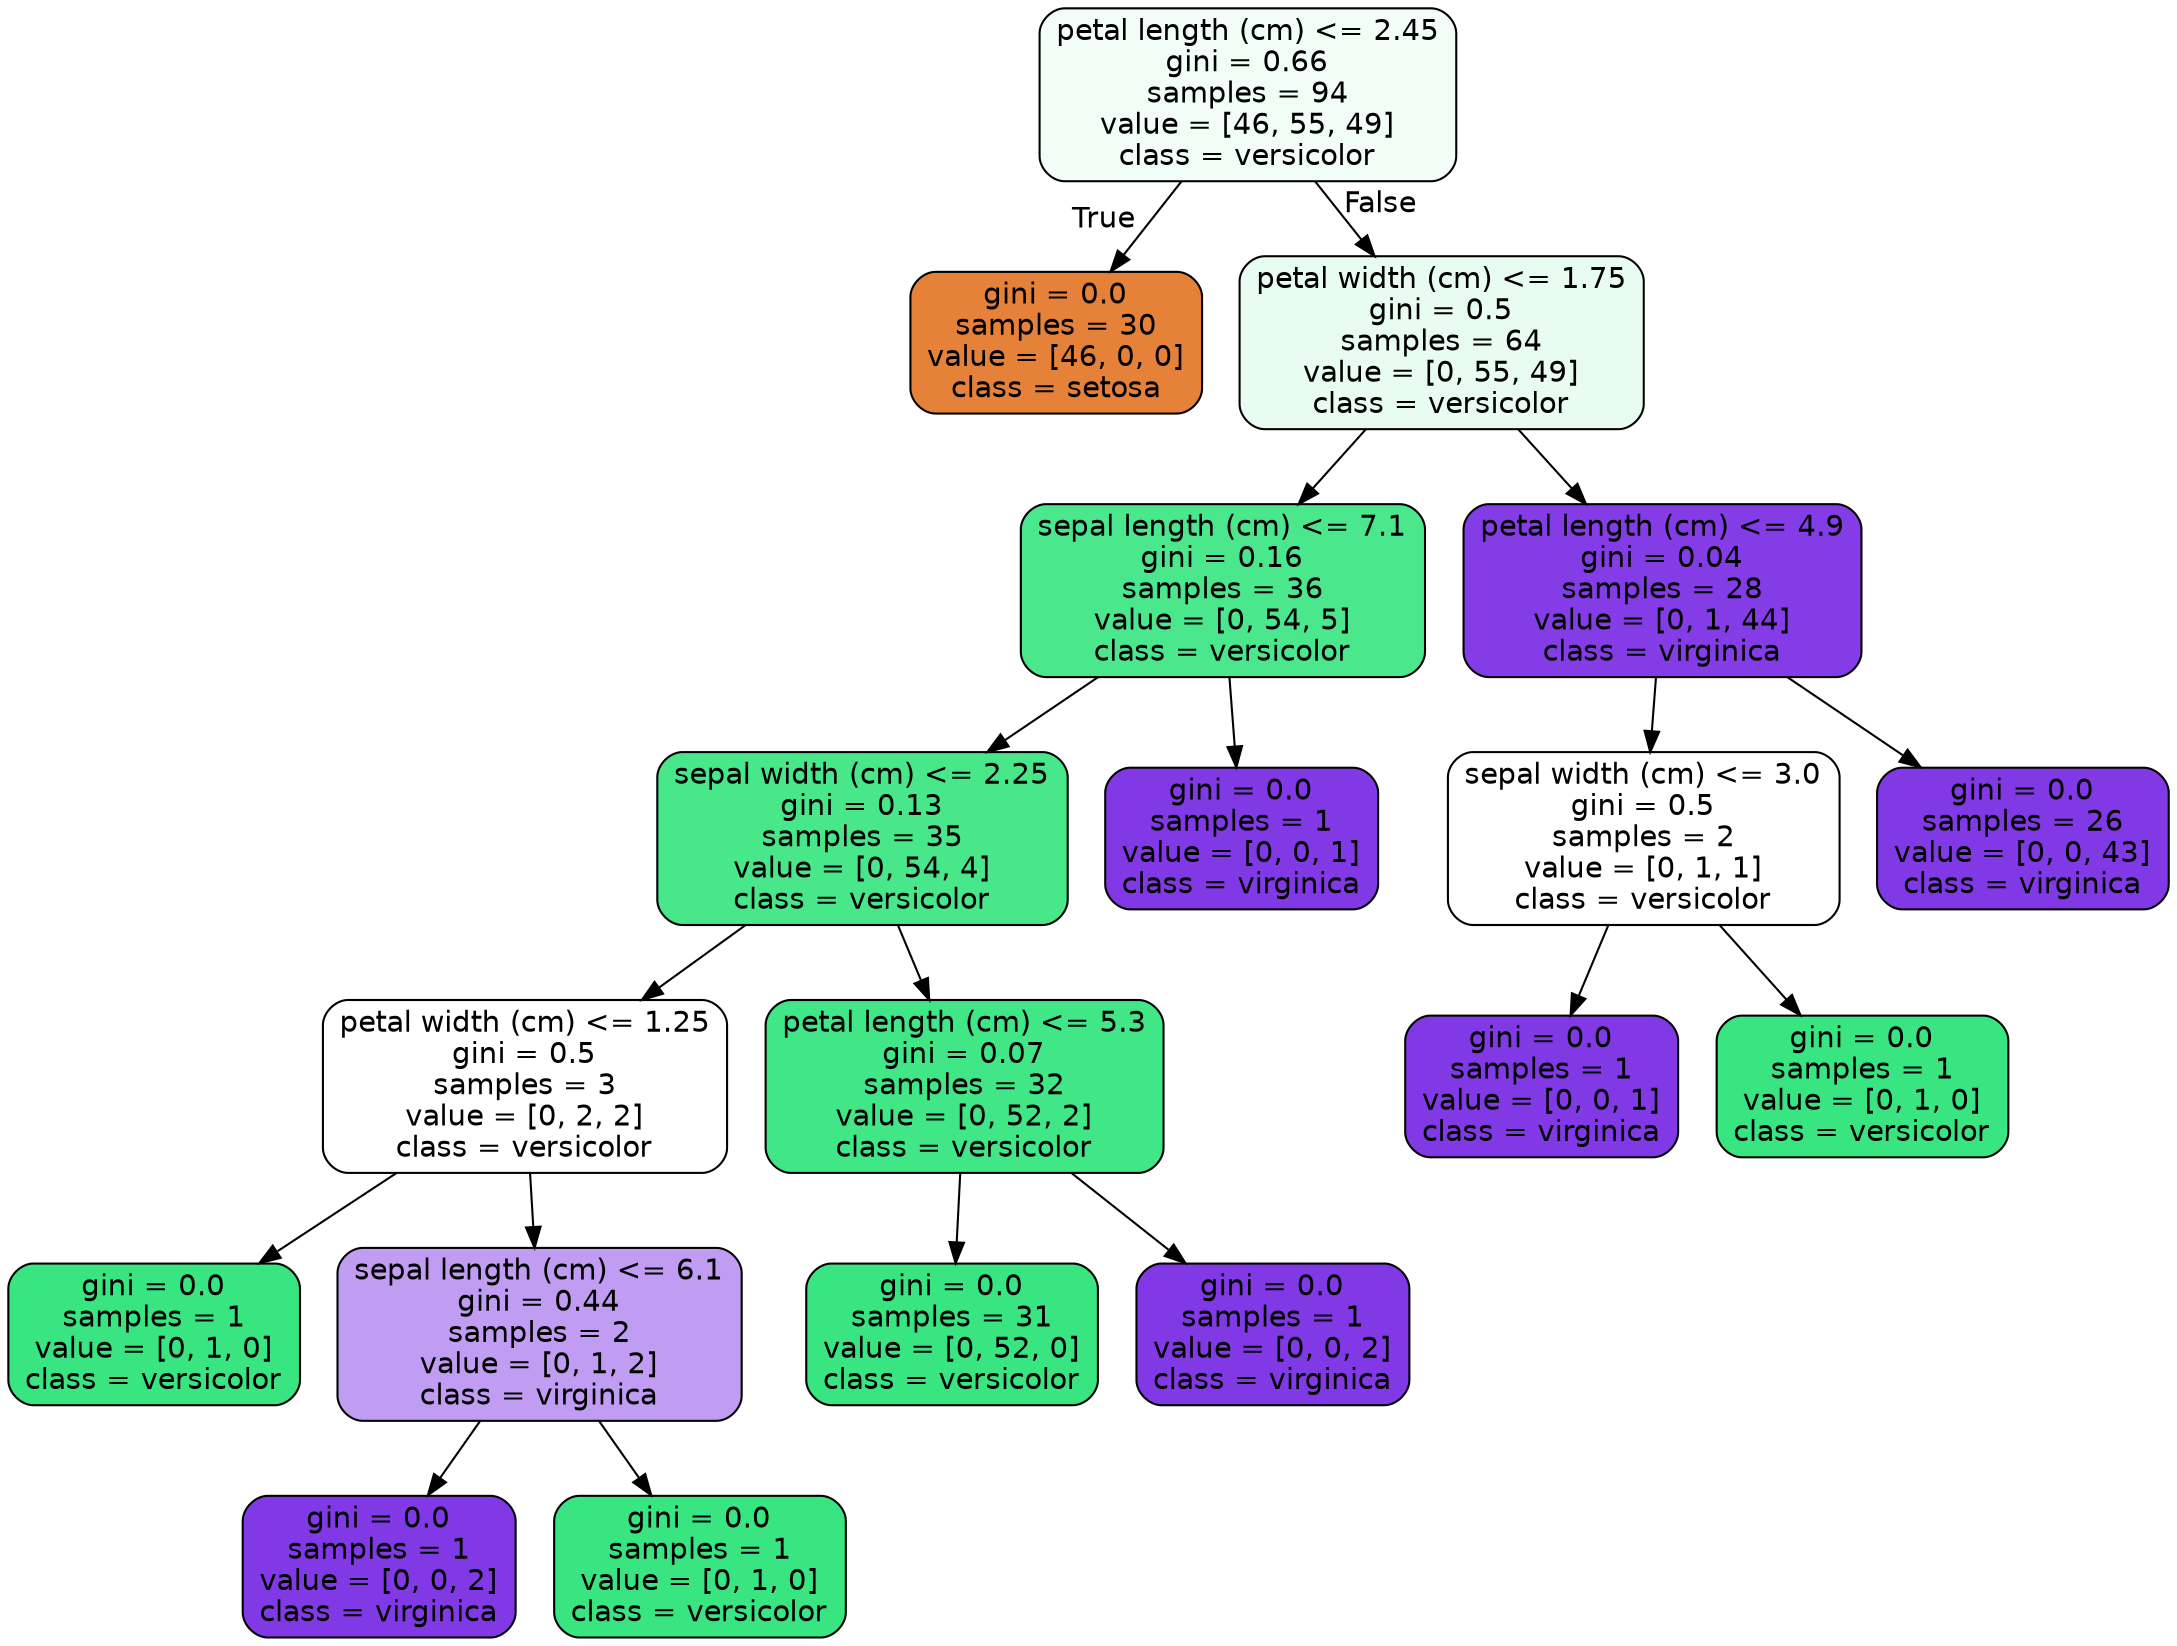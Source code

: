 digraph Tree {
node [shape=box, style="filled, rounded", color="black", fontname="helvetica"] ;
edge [fontname="helvetica"] ;
0 [label="petal length (cm) <= 2.45\ngini = 0.66\nsamples = 94\nvalue = [46, 55, 49]\nclass = versicolor", fillcolor="#f3fdf8"] ;
1 [label="gini = 0.0\nsamples = 30\nvalue = [46, 0, 0]\nclass = setosa", fillcolor="#e58139"] ;
0 -> 1 [labeldistance=2.5, labelangle=45, headlabel="True"] ;
2 [label="petal width (cm) <= 1.75\ngini = 0.5\nsamples = 64\nvalue = [0, 55, 49]\nclass = versicolor", fillcolor="#e9fcf1"] ;
0 -> 2 [labeldistance=2.5, labelangle=-45, headlabel="False"] ;
3 [label="sepal length (cm) <= 7.1\ngini = 0.16\nsamples = 36\nvalue = [0, 54, 5]\nclass = versicolor", fillcolor="#4be78d"] ;
2 -> 3 ;
4 [label="sepal width (cm) <= 2.25\ngini = 0.13\nsamples = 35\nvalue = [0, 54, 4]\nclass = versicolor", fillcolor="#48e78a"] ;
3 -> 4 ;
5 [label="petal width (cm) <= 1.25\ngini = 0.5\nsamples = 3\nvalue = [0, 2, 2]\nclass = versicolor", fillcolor="#ffffff"] ;
4 -> 5 ;
6 [label="gini = 0.0\nsamples = 1\nvalue = [0, 1, 0]\nclass = versicolor", fillcolor="#39e581"] ;
5 -> 6 ;
7 [label="sepal length (cm) <= 6.1\ngini = 0.44\nsamples = 2\nvalue = [0, 1, 2]\nclass = virginica", fillcolor="#c09cf2"] ;
5 -> 7 ;
8 [label="gini = 0.0\nsamples = 1\nvalue = [0, 0, 2]\nclass = virginica", fillcolor="#8139e5"] ;
7 -> 8 ;
9 [label="gini = 0.0\nsamples = 1\nvalue = [0, 1, 0]\nclass = versicolor", fillcolor="#39e581"] ;
7 -> 9 ;
10 [label="petal length (cm) <= 5.3\ngini = 0.07\nsamples = 32\nvalue = [0, 52, 2]\nclass = versicolor", fillcolor="#41e686"] ;
4 -> 10 ;
11 [label="gini = 0.0\nsamples = 31\nvalue = [0, 52, 0]\nclass = versicolor", fillcolor="#39e581"] ;
10 -> 11 ;
12 [label="gini = 0.0\nsamples = 1\nvalue = [0, 0, 2]\nclass = virginica", fillcolor="#8139e5"] ;
10 -> 12 ;
13 [label="gini = 0.0\nsamples = 1\nvalue = [0, 0, 1]\nclass = virginica", fillcolor="#8139e5"] ;
3 -> 13 ;
14 [label="petal length (cm) <= 4.9\ngini = 0.04\nsamples = 28\nvalue = [0, 1, 44]\nclass = virginica", fillcolor="#843de6"] ;
2 -> 14 ;
15 [label="sepal width (cm) <= 3.0\ngini = 0.5\nsamples = 2\nvalue = [0, 1, 1]\nclass = versicolor", fillcolor="#ffffff"] ;
14 -> 15 ;
16 [label="gini = 0.0\nsamples = 1\nvalue = [0, 0, 1]\nclass = virginica", fillcolor="#8139e5"] ;
15 -> 16 ;
17 [label="gini = 0.0\nsamples = 1\nvalue = [0, 1, 0]\nclass = versicolor", fillcolor="#39e581"] ;
15 -> 17 ;
18 [label="gini = 0.0\nsamples = 26\nvalue = [0, 0, 43]\nclass = virginica", fillcolor="#8139e5"] ;
14 -> 18 ;
}